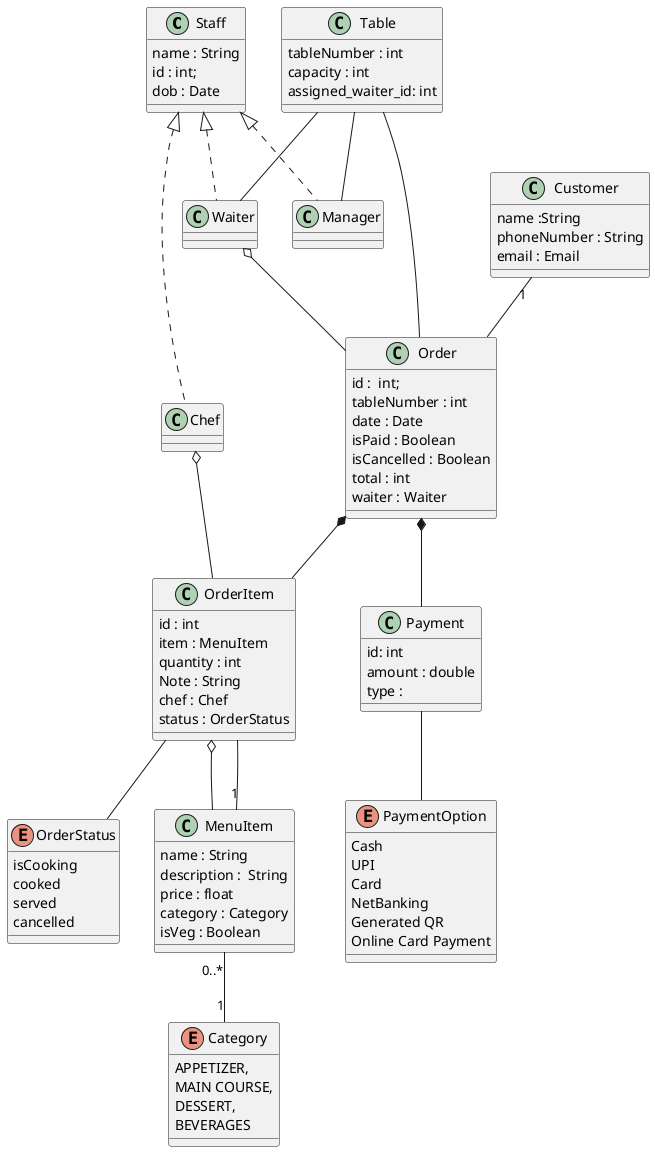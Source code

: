 @startuml
class Staff {
  name : String
  id : int;
  dob : Date
}

class Manager {

}

class Waiter {
}

class Chef {
}

class Table {
    tableNumber : int
    capacity : int
    assigned_waiter_id: int
}

class Customer {
    name :String
    phoneNumber : String
    email : Email
}


enum Category {
    APPETIZER,
    MAIN COURSE,
    DESSERT,
    BEVERAGES
}
class MenuItem{
    name : String
    description :  String
    price : float
    category : Category
    isVeg : Boolean
}


class Order{
    id :  int;
    tableNumber : int
    date : Date
    isPaid : Boolean
    isCancelled : Boolean
    total : int
    waiter : Waiter
}

enum OrderStatus{
    isCooking
    cooked
    served
    cancelled
}
class OrderItem{
    id : int
    item : MenuItem
    quantity : int
    Note : String
    chef : Chef
    status : OrderStatus
}

class Payment {
    id: int
    amount : double
    type : 
}

enum PaymentOption{
    Cash
    UPI
    Card
    NetBanking
    Generated QR
    Online Card Payment
}

Staff <|.. Manager
Staff <|.. Waiter
Staff <|.. Chef

MenuItem "0..*" -- "1" Category
Table -- Order
Order *-- Payment
Order *-- OrderItem
Waiter o-- Order
Chef o-- OrderItem
Table -- Manager
Table -- Waiter
OrderItem -- OrderStatus
OrderItem o-- MenuItem
MenuItem "1" -- OrderItem
Customer "1"-- Order
Payment -- PaymentOption
@enduml